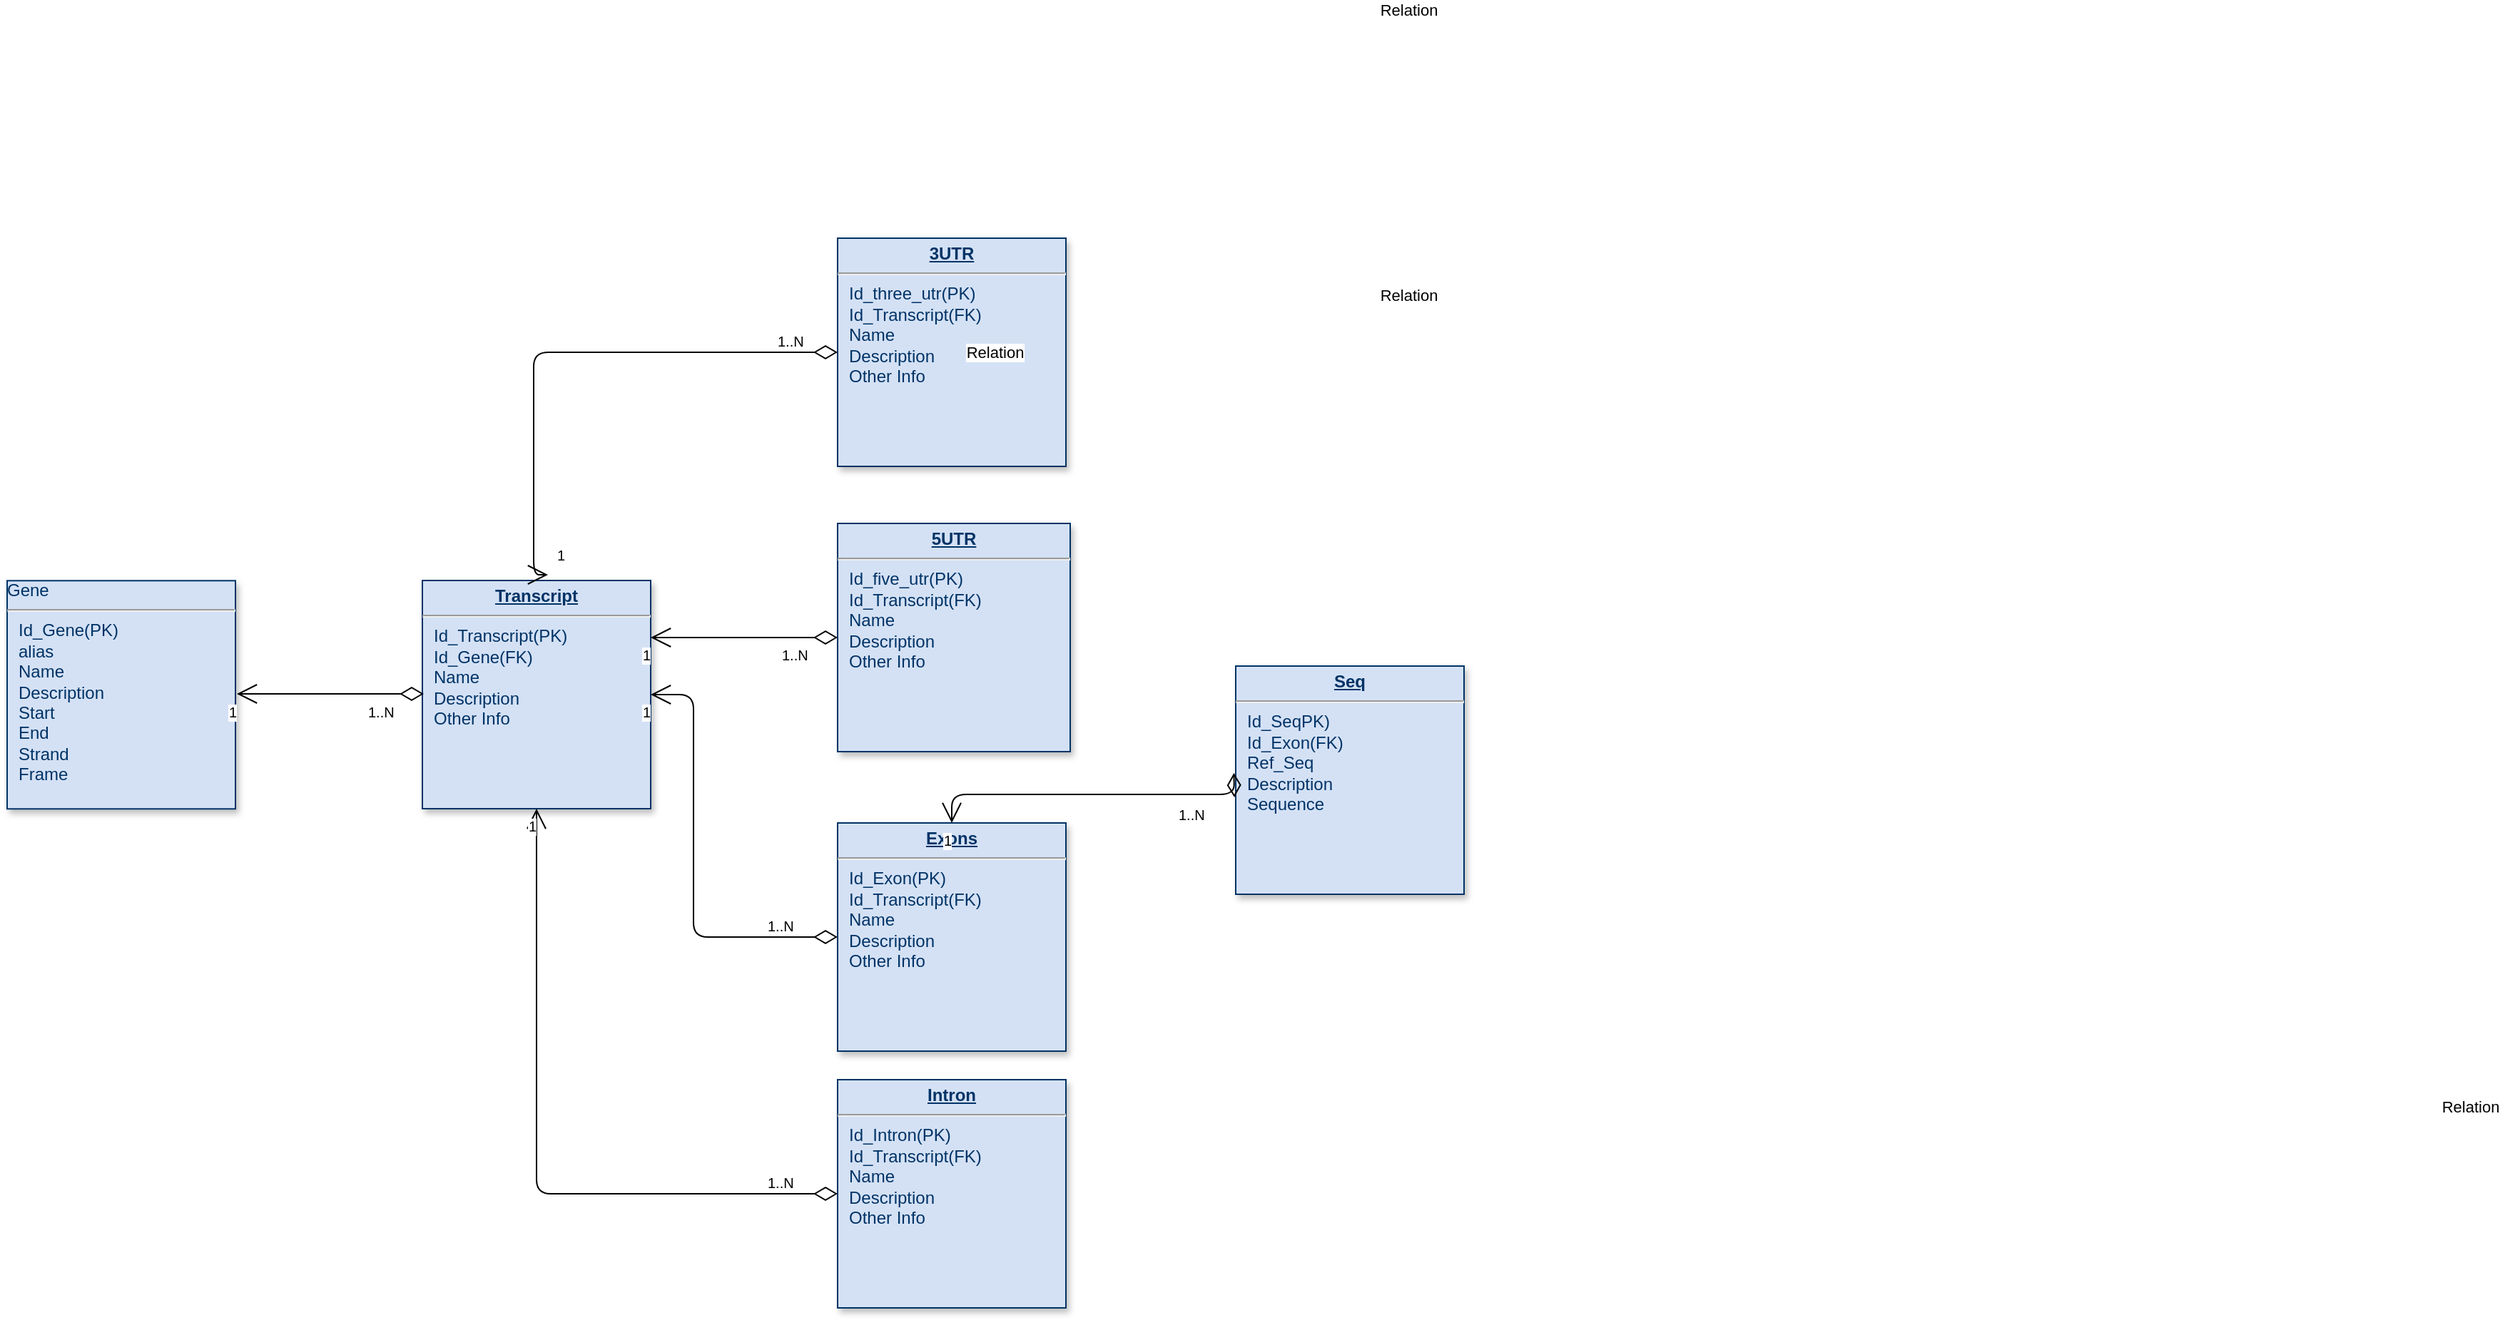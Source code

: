 <mxfile version="10.9.4" type="github"><diagram name="Page-1" id="efa7a0a1-bf9b-a30e-e6df-94a7791c09e9"><mxGraphModel dx="2181" dy="1938" grid="1" gridSize="10" guides="1" tooltips="1" connect="1" arrows="1" fold="1" page="1" pageScale="1" pageWidth="826" pageHeight="1169" background="#ffffff" math="0" shadow="0"><root><mxCell id="0"/><mxCell id="1" parent="0"/><mxCell id="21" value="&lt;p style=&quot;margin: 0px ; margin-top: 4px ; text-align: center ; text-decoration: underline&quot;&gt;&lt;strong&gt;Exons&lt;br&gt;&lt;/strong&gt;&lt;/p&gt;&lt;hr&gt;&lt;p style=&quot;margin: 0px ; margin-left: 8px&quot;&gt;Id_Exon(PK)&lt;/p&gt;&lt;p style=&quot;margin: 0px ; margin-left: 8px&quot;&gt;Id_Transcript(FK)&lt;/p&gt;&lt;p style=&quot;margin: 0px ; margin-left: 8px&quot;&gt;Name&lt;/p&gt;&lt;p style=&quot;margin: 0px ; margin-left: 8px&quot;&gt;Description&lt;/p&gt;&lt;p style=&quot;margin: 0px ; margin-left: 8px&quot;&gt;Other Info&lt;br&gt;&lt;/p&gt;&lt;p style=&quot;margin: 0px ; margin-left: 8px&quot;&gt;&lt;br&gt;&lt;/p&gt;&lt;p style=&quot;margin: 0px ; margin-left: 8px&quot;&gt;&lt;br&gt;&lt;/p&gt;" style="verticalAlign=top;align=left;overflow=fill;fontSize=12;fontFamily=Helvetica;html=1;strokeColor=#003366;shadow=1;fillColor=#D4E1F5;fontColor=#003366" parent="1" vertex="1"><mxGeometry x="481" y="210.0" width="160" height="160" as="geometry"/></mxCell><mxCell id="25" value="Gene&lt;hr&gt;&lt;p style=&quot;margin: 0px ; margin-left: 8px&quot;&gt;Id_Gene(PK)&lt;/p&gt;&lt;p style=&quot;margin: 0px ; margin-left: 8px&quot;&gt;alias&lt;/p&gt;&lt;p style=&quot;margin: 0px ; margin-left: 8px&quot;&gt;Name&lt;/p&gt;&lt;p style=&quot;margin: 0px ; margin-left: 8px&quot;&gt;Description&lt;/p&gt;&lt;p style=&quot;margin: 0px ; margin-left: 8px&quot;&gt;Start&lt;/p&gt;&lt;p style=&quot;margin: 0px ; margin-left: 8px&quot;&gt;End&lt;/p&gt;&lt;p style=&quot;margin: 0px ; margin-left: 8px&quot;&gt;Strand&lt;/p&gt;&lt;p style=&quot;margin: 0px ; margin-left: 8px&quot;&gt;Frame&lt;br&gt;&lt;/p&gt;&lt;p style=&quot;margin: 0px ; margin-left: 8px&quot;&gt;&lt;br&gt;&lt;/p&gt;" style="verticalAlign=top;align=left;overflow=fill;fontSize=12;fontFamily=Helvetica;html=1;strokeColor=#003366;shadow=1;fillColor=#D4E1F5;fontColor=#003366" parent="1" vertex="1"><mxGeometry x="-101.0" y="40.14" width="160" height="160" as="geometry"/></mxCell><mxCell id="mwXJ7kfXYiV576TSf5aX-118" value="&lt;p style=&quot;margin: 0px ; margin-top: 4px ; text-align: center ; text-decoration: underline&quot;&gt;&lt;strong&gt;Intron&lt;br&gt;&lt;/strong&gt;&lt;/p&gt;&lt;hr&gt;&lt;p style=&quot;margin: 0px ; margin-left: 8px&quot;&gt;Id_Intron(PK)&lt;/p&gt;&lt;p style=&quot;margin: 0px ; margin-left: 8px&quot;&gt;Id_Transcript(FK)&lt;br&gt;&lt;/p&gt;&lt;p style=&quot;margin: 0px ; margin-left: 8px&quot;&gt;Name&lt;/p&gt;&lt;p style=&quot;margin: 0px ; margin-left: 8px&quot;&gt;Description&lt;/p&gt;&lt;p style=&quot;margin: 0px ; margin-left: 8px&quot;&gt;Other Info&lt;br&gt;&lt;/p&gt;&lt;p style=&quot;margin: 0px ; margin-left: 8px&quot;&gt;&lt;br&gt;&lt;/p&gt;&lt;p style=&quot;margin: 0px ; margin-left: 8px&quot;&gt;&lt;br&gt;&lt;/p&gt;" style="verticalAlign=top;align=left;overflow=fill;fontSize=12;fontFamily=Helvetica;html=1;strokeColor=#003366;shadow=1;fillColor=#D4E1F5;fontColor=#003366" parent="1" vertex="1"><mxGeometry x="481" y="390.0" width="160" height="160" as="geometry"/></mxCell><mxCell id="mwXJ7kfXYiV576TSf5aX-119" value="&lt;p style=&quot;margin: 0px ; margin-top: 4px ; text-align: center ; text-decoration: underline&quot;&gt;&lt;strong&gt;Transcript&lt;br&gt;&lt;/strong&gt;&lt;/p&gt;&lt;hr&gt;&lt;p style=&quot;margin: 0px ; margin-left: 8px&quot;&gt;Id_Transcript(PK)&lt;/p&gt;&lt;p style=&quot;margin: 0px ; margin-left: 8px&quot;&gt;Id_Gene(FK)&lt;/p&gt;&lt;p style=&quot;margin: 0px ; margin-left: 8px&quot;&gt;Name&lt;/p&gt;&lt;p style=&quot;margin: 0px ; margin-left: 8px&quot;&gt;Description&lt;/p&gt;&lt;p style=&quot;margin: 0px ; margin-left: 8px&quot;&gt;Other Info&lt;br&gt;&lt;/p&gt;&lt;p style=&quot;margin: 0px ; margin-left: 8px&quot;&gt;&lt;br&gt;&lt;/p&gt;&lt;p style=&quot;margin: 0px ; margin-left: 8px&quot;&gt;&lt;br&gt;&lt;/p&gt;" style="verticalAlign=top;align=left;overflow=fill;fontSize=12;fontFamily=Helvetica;html=1;strokeColor=#003366;shadow=1;fillColor=#D4E1F5;fontColor=#003366" parent="1" vertex="1"><mxGeometry x="190" y="40.0" width="160" height="160" as="geometry"/></mxCell><mxCell id="mwXJ7kfXYiV576TSf5aX-121" value="&lt;p style=&quot;margin: 0px ; margin-top: 4px ; text-align: center ; text-decoration: underline&quot;&gt;&lt;strong&gt;5UTR&lt;br&gt;&lt;/strong&gt;&lt;/p&gt;&lt;hr&gt;&lt;p style=&quot;margin: 0px ; margin-left: 8px&quot;&gt;Id_five_utr(PK)&lt;/p&gt;&lt;p style=&quot;margin: 0px ; margin-left: 8px&quot;&gt;Id_Transcript(FK)&lt;/p&gt;&lt;p style=&quot;margin: 0px ; margin-left: 8px&quot;&gt;Name&lt;/p&gt;&lt;p style=&quot;margin: 0px ; margin-left: 8px&quot;&gt;Description&lt;/p&gt;&lt;p style=&quot;margin: 0px ; margin-left: 8px&quot;&gt;Other Info&lt;br&gt;&lt;/p&gt;&lt;p style=&quot;margin: 0px ; margin-left: 8px&quot;&gt;&lt;br&gt;&lt;/p&gt;&lt;p style=&quot;margin: 0px ; margin-left: 8px&quot;&gt;&lt;br&gt;&lt;/p&gt;" style="verticalAlign=top;align=left;overflow=fill;fontSize=12;fontFamily=Helvetica;html=1;strokeColor=#003366;shadow=1;fillColor=#D4E1F5;fontColor=#003366" parent="1" vertex="1"><mxGeometry x="481" width="163" height="160" as="geometry"/></mxCell><mxCell id="mwXJ7kfXYiV576TSf5aX-122" value="&lt;p style=&quot;margin: 0px ; margin-top: 4px ; text-align: center ; text-decoration: underline&quot;&gt;&lt;strong&gt;3UTR&lt;br&gt;&lt;/strong&gt;&lt;/p&gt;&lt;hr&gt;&lt;p style=&quot;margin: 0px ; margin-left: 8px&quot;&gt;Id_three_utr(PK)&lt;/p&gt;&lt;p style=&quot;margin: 0px ; margin-left: 8px&quot;&gt;Id_Transcript(FK)&lt;/p&gt;&lt;p style=&quot;margin: 0px ; margin-left: 8px&quot;&gt;Name&lt;/p&gt;&lt;p style=&quot;margin: 0px ; margin-left: 8px&quot;&gt;Description&lt;/p&gt;&lt;p style=&quot;margin: 0px ; margin-left: 8px&quot;&gt;Other Info&lt;br&gt;&lt;/p&gt;&lt;p style=&quot;margin: 0px ; margin-left: 8px&quot;&gt;&lt;br&gt;&lt;/p&gt;&lt;p style=&quot;margin: 0px ; margin-left: 8px&quot;&gt;&lt;br&gt;&lt;/p&gt;" style="verticalAlign=top;align=left;overflow=fill;fontSize=12;fontFamily=Helvetica;html=1;strokeColor=#003366;shadow=1;fillColor=#D4E1F5;fontColor=#003366" parent="1" vertex="1"><mxGeometry x="481" y="-200.0" width="160" height="160" as="geometry"/></mxCell><mxCell id="28vfalh6htd5GHLxD3qJ-25" value="Relation" style="endArrow=open;html=1;endSize=12;startArrow=diamondThin;startSize=14;startFill=0;edgeStyle=orthogonalEdgeStyle;exitX=0;exitY=0.5;exitDx=0;exitDy=0;" edge="1" parent="1" source="mwXJ7kfXYiV576TSf5aX-121" target="mwXJ7kfXYiV576TSf5aX-119"><mxGeometry x="-1" y="-466" relative="1" as="geometry"><mxPoint x="562.5" y="69.5" as="sourcePoint"/><mxPoint x="442.5" y="69.5" as="targetPoint"/><Array as="points"><mxPoint x="440" y="80"/><mxPoint x="440" y="80"/></Array><mxPoint x="400" y="226" as="offset"/></mxGeometry></mxCell><mxCell id="28vfalh6htd5GHLxD3qJ-26" value="1..N" style="resizable=0;html=1;align=left;verticalAlign=top;labelBackgroundColor=#ffffff;fontSize=10;" connectable="0" vertex="1" parent="28vfalh6htd5GHLxD3qJ-25"><mxGeometry x="-1" relative="1" as="geometry"><mxPoint x="-41" as="offset"/></mxGeometry></mxCell><mxCell id="28vfalh6htd5GHLxD3qJ-27" value="1" style="resizable=0;html=1;align=right;verticalAlign=top;labelBackgroundColor=#ffffff;fontSize=10;" connectable="0" vertex="1" parent="28vfalh6htd5GHLxD3qJ-25"><mxGeometry x="1" relative="1" as="geometry"/></mxCell><mxCell id="28vfalh6htd5GHLxD3qJ-28" value="Relation" style="endArrow=open;html=1;endSize=12;startArrow=diamondThin;startSize=14;startFill=0;edgeStyle=orthogonalEdgeStyle;exitX=0;exitY=0.5;exitDx=0;exitDy=0;entryX=0.55;entryY=-0.025;entryDx=0;entryDy=0;entryPerimeter=0;" edge="1" parent="1" source="mwXJ7kfXYiV576TSf5aX-122" target="mwXJ7kfXYiV576TSf5aX-119"><mxGeometry x="-1" y="-466" relative="1" as="geometry"><mxPoint x="471" y="289.5" as="sourcePoint"/><mxPoint x="330" y="289.5" as="targetPoint"/><Array as="points"><mxPoint x="268" y="-120"/></Array><mxPoint x="400" y="226" as="offset"/></mxGeometry></mxCell><mxCell id="28vfalh6htd5GHLxD3qJ-29" value="1..N" style="resizable=0;html=1;align=left;verticalAlign=top;labelBackgroundColor=#ffffff;fontSize=10;" connectable="0" vertex="1" parent="28vfalh6htd5GHLxD3qJ-28"><mxGeometry x="-1" relative="1" as="geometry"><mxPoint x="-44" y="-20" as="offset"/></mxGeometry></mxCell><mxCell id="28vfalh6htd5GHLxD3qJ-30" value="1" style="resizable=0;html=1;align=right;verticalAlign=top;labelBackgroundColor=#ffffff;fontSize=10;" connectable="0" vertex="1" parent="28vfalh6htd5GHLxD3qJ-28"><mxGeometry x="1" relative="1" as="geometry"><mxPoint x="12" y="-26" as="offset"/></mxGeometry></mxCell><mxCell id="28vfalh6htd5GHLxD3qJ-34" value="" style="endArrow=open;html=1;endSize=12;startArrow=diamondThin;startSize=14;startFill=0;edgeStyle=orthogonalEdgeStyle;exitX=0;exitY=0.5;exitDx=0;exitDy=0;entryX=0.5;entryY=1;entryDx=0;entryDy=0;" edge="1" parent="1" source="mwXJ7kfXYiV576TSf5aX-118" target="mwXJ7kfXYiV576TSf5aX-119"><mxGeometry relative="1" as="geometry"><mxPoint x="60" y="260" as="sourcePoint"/><mxPoint x="140" y="160" as="targetPoint"/><Array as="points"><mxPoint x="270" y="470"/></Array></mxGeometry></mxCell><mxCell id="28vfalh6htd5GHLxD3qJ-35" value="1..N" style="resizable=0;html=1;align=left;verticalAlign=top;labelBackgroundColor=#ffffff;fontSize=10;" connectable="0" vertex="1" parent="28vfalh6htd5GHLxD3qJ-34"><mxGeometry x="-1" relative="1" as="geometry"><mxPoint x="-51" y="-20" as="offset"/></mxGeometry></mxCell><mxCell id="28vfalh6htd5GHLxD3qJ-36" value="1" style="resizable=0;html=1;align=right;verticalAlign=top;labelBackgroundColor=#ffffff;fontSize=10;" connectable="0" vertex="1" parent="28vfalh6htd5GHLxD3qJ-34"><mxGeometry x="1" relative="1" as="geometry"/></mxCell><mxCell id="28vfalh6htd5GHLxD3qJ-37" value="" style="endArrow=open;html=1;endSize=12;startArrow=diamondThin;startSize=14;startFill=0;edgeStyle=orthogonalEdgeStyle;exitX=0;exitY=0.5;exitDx=0;exitDy=0;" edge="1" parent="1" source="21" target="mwXJ7kfXYiV576TSf5aX-119"><mxGeometry relative="1" as="geometry"><mxPoint x="360" y="320" as="sourcePoint"/><mxPoint x="420" y="160" as="targetPoint"/><Array as="points"><mxPoint x="380" y="290"/><mxPoint x="380" y="120"/></Array></mxGeometry></mxCell><mxCell id="28vfalh6htd5GHLxD3qJ-38" value="1..N" style="resizable=0;html=1;align=left;verticalAlign=top;labelBackgroundColor=#ffffff;fontSize=10;" connectable="0" vertex="1" parent="28vfalh6htd5GHLxD3qJ-37"><mxGeometry x="-1" relative="1" as="geometry"><mxPoint x="-51" y="-20" as="offset"/></mxGeometry></mxCell><mxCell id="28vfalh6htd5GHLxD3qJ-39" value="1" style="resizable=0;html=1;align=right;verticalAlign=top;labelBackgroundColor=#ffffff;fontSize=10;" connectable="0" vertex="1" parent="28vfalh6htd5GHLxD3qJ-37"><mxGeometry x="1" relative="1" as="geometry"/></mxCell><mxCell id="28vfalh6htd5GHLxD3qJ-43" value="&lt;p style=&quot;margin: 0px ; margin-top: 4px ; text-align: center ; text-decoration: underline&quot;&gt;&lt;strong&gt;Seq&lt;br&gt;&lt;/strong&gt;&lt;/p&gt;&lt;hr&gt;&lt;p style=&quot;margin: 0px ; margin-left: 8px&quot;&gt;Id_SeqPK)&lt;/p&gt;&lt;p style=&quot;margin: 0px ; margin-left: 8px&quot;&gt;Id_Exon(FK)&lt;/p&gt;&lt;p style=&quot;margin: 0px ; margin-left: 8px&quot;&gt;Ref_Seq&lt;/p&gt;&lt;p style=&quot;margin: 0px ; margin-left: 8px&quot;&gt;Description&lt;/p&gt;&lt;p style=&quot;margin: 0px ; margin-left: 8px&quot;&gt;Sequence&lt;br&gt;&lt;/p&gt;&lt;p style=&quot;margin: 0px ; margin-left: 8px&quot;&gt;&lt;br&gt;&lt;/p&gt;&lt;p style=&quot;margin: 0px ; margin-left: 8px&quot;&gt;&lt;br&gt;&lt;/p&gt;" style="verticalAlign=top;align=left;overflow=fill;fontSize=12;fontFamily=Helvetica;html=1;strokeColor=#003366;shadow=1;fillColor=#D4E1F5;fontColor=#003366" vertex="1" parent="1"><mxGeometry x="760" y="100.0" width="160" height="160" as="geometry"/></mxCell><mxCell id="28vfalh6htd5GHLxD3qJ-44" value="Relation" style="endArrow=open;html=1;endSize=12;startArrow=diamondThin;startSize=14;startFill=0;edgeStyle=orthogonalEdgeStyle;exitX=-0.006;exitY=0.575;exitDx=0;exitDy=0;entryX=0.5;entryY=0;entryDx=0;entryDy=0;exitPerimeter=0;" edge="1" parent="1" source="28vfalh6htd5GHLxD3qJ-43" target="21"><mxGeometry x="-1" y="-466" relative="1" as="geometry"><mxPoint x="740" y="189.5" as="sourcePoint"/><mxPoint x="609" y="189.5" as="targetPoint"/><Array as="points"><mxPoint x="759" y="190"/><mxPoint x="561" y="190"/></Array><mxPoint x="400" y="226" as="offset"/></mxGeometry></mxCell><mxCell id="28vfalh6htd5GHLxD3qJ-45" value="1..N" style="resizable=0;html=1;align=left;verticalAlign=top;labelBackgroundColor=#ffffff;fontSize=10;" connectable="0" vertex="1" parent="28vfalh6htd5GHLxD3qJ-44"><mxGeometry x="-1" relative="1" as="geometry"><mxPoint x="-41" as="offset"/></mxGeometry></mxCell><mxCell id="28vfalh6htd5GHLxD3qJ-46" value="1" style="resizable=0;html=1;align=right;verticalAlign=top;labelBackgroundColor=#ffffff;fontSize=10;" connectable="0" vertex="1" parent="28vfalh6htd5GHLxD3qJ-44"><mxGeometry x="1" relative="1" as="geometry"/></mxCell><mxCell id="28vfalh6htd5GHLxD3qJ-47" value="Relation" style="endArrow=open;html=1;endSize=12;startArrow=diamondThin;startSize=14;startFill=0;edgeStyle=orthogonalEdgeStyle;exitX=0;exitY=0.5;exitDx=0;exitDy=0;" edge="1" parent="1"><mxGeometry x="-1" y="-466" relative="1" as="geometry"><mxPoint x="191" y="119.5" as="sourcePoint"/><mxPoint x="60" y="119.5" as="targetPoint"/><Array as="points"><mxPoint x="150" y="119.5"/><mxPoint x="150" y="119.5"/></Array><mxPoint x="400" y="226" as="offset"/></mxGeometry></mxCell><mxCell id="28vfalh6htd5GHLxD3qJ-48" value="1..N" style="resizable=0;html=1;align=left;verticalAlign=top;labelBackgroundColor=#ffffff;fontSize=10;" connectable="0" vertex="1" parent="28vfalh6htd5GHLxD3qJ-47"><mxGeometry x="-1" relative="1" as="geometry"><mxPoint x="-41" as="offset"/></mxGeometry></mxCell><mxCell id="28vfalh6htd5GHLxD3qJ-49" value="1" style="resizable=0;html=1;align=right;verticalAlign=top;labelBackgroundColor=#ffffff;fontSize=10;" connectable="0" vertex="1" parent="28vfalh6htd5GHLxD3qJ-47"><mxGeometry x="1" relative="1" as="geometry"/></mxCell></root></mxGraphModel></diagram></mxfile>